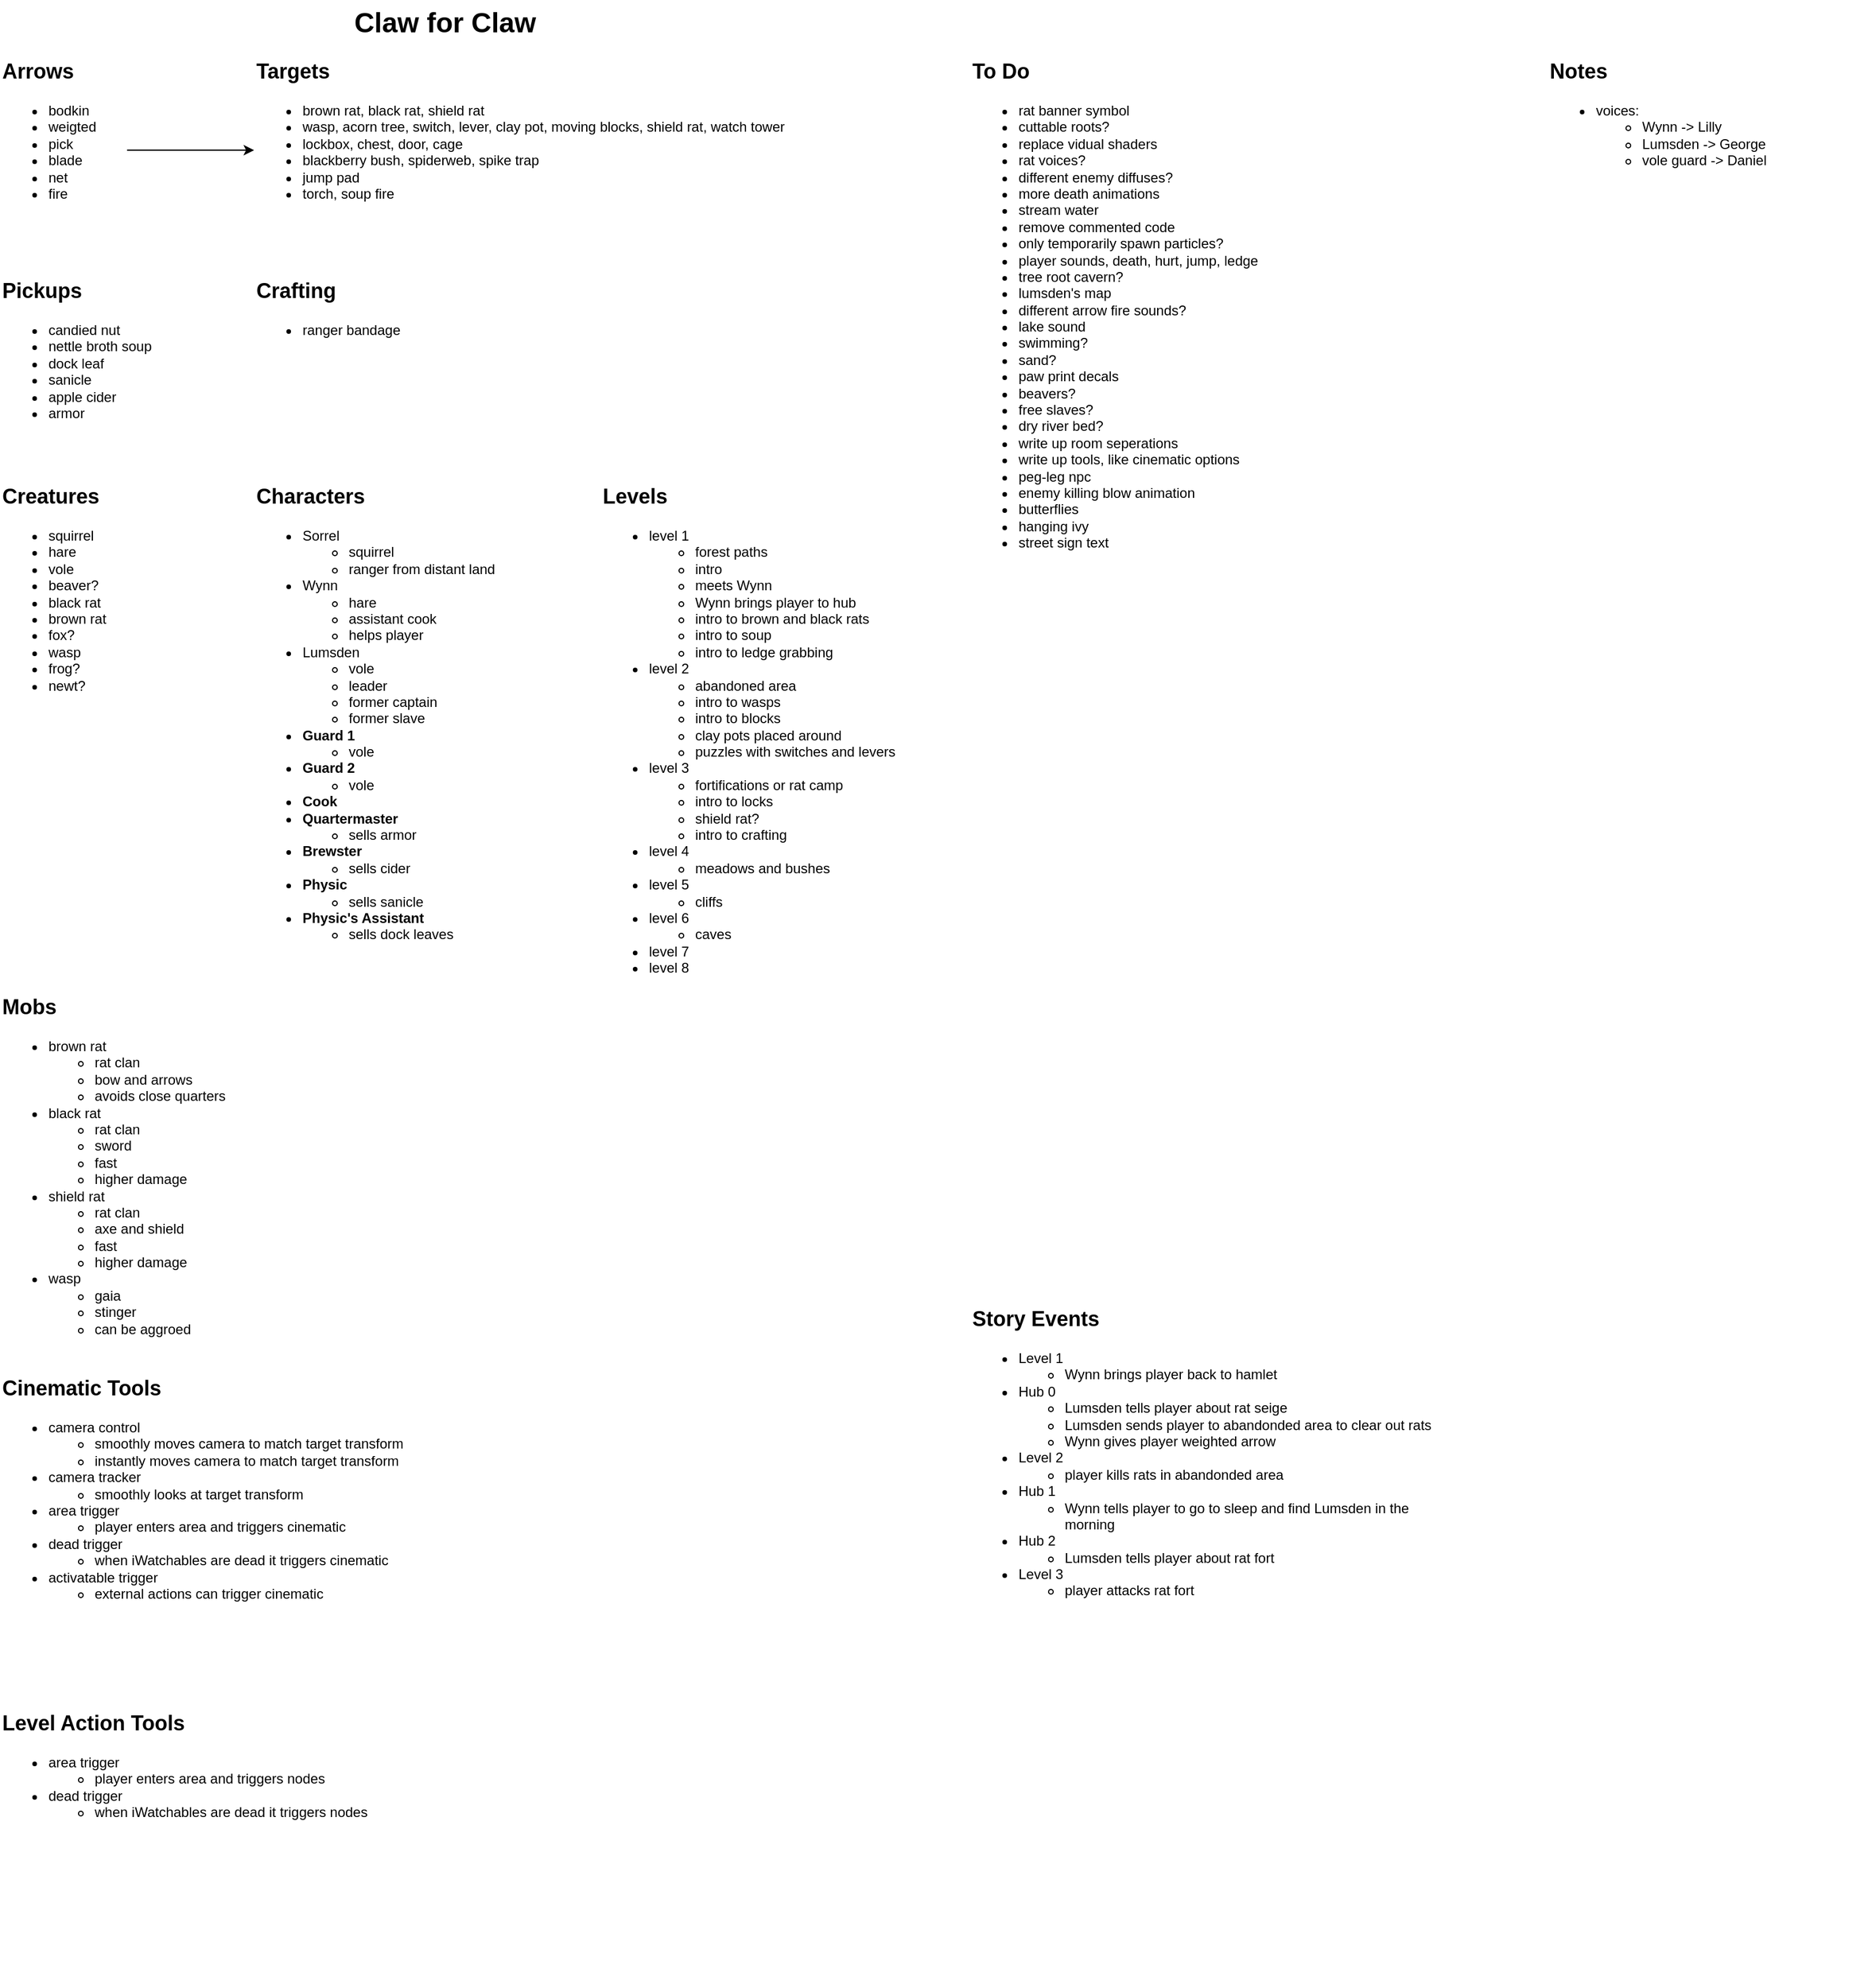 <mxfile version="26.0.4">
  <diagram name="Page-1" id="VGnpG6ZWJcaiQAcUuiWh">
    <mxGraphModel dx="1434" dy="854" grid="1" gridSize="10" guides="1" tooltips="1" connect="1" arrows="1" fold="1" page="1" pageScale="1" pageWidth="850" pageHeight="1100" math="0" shadow="0">
      <root>
        <mxCell id="0" />
        <mxCell id="1" parent="0" />
        <mxCell id="WffGR1eu-c3lRZ9H5UbW-1" value="Claw for Claw" style="text;strokeColor=none;fillColor=none;html=1;fontSize=24;fontStyle=1;verticalAlign=middle;align=center;" parent="1" vertex="1">
          <mxGeometry x="375" width="100" height="40" as="geometry" />
        </mxCell>
        <mxCell id="WffGR1eu-c3lRZ9H5UbW-6" style="edgeStyle=orthogonalEdgeStyle;rounded=0;orthogonalLoop=1;jettySize=auto;html=1;exitX=1;exitY=0.5;exitDx=0;exitDy=0;entryX=0;entryY=0.5;entryDx=0;entryDy=0;" parent="1" source="WffGR1eu-c3lRZ9H5UbW-2" target="WffGR1eu-c3lRZ9H5UbW-5" edge="1">
          <mxGeometry relative="1" as="geometry" />
        </mxCell>
        <mxCell id="WffGR1eu-c3lRZ9H5UbW-2" value="&lt;ul&gt;&lt;li&gt;bodkin&lt;/li&gt;&lt;li&gt;weigted&lt;/li&gt;&lt;li&gt;pick&lt;/li&gt;&lt;li&gt;blade&lt;/li&gt;&lt;li&gt;net&lt;/li&gt;&lt;li&gt;fire&lt;/li&gt;&lt;/ul&gt;" style="text;html=1;align=left;verticalAlign=top;whiteSpace=wrap;rounded=0;" parent="1" vertex="1">
          <mxGeometry x="40" y="70" width="110" height="120" as="geometry" />
        </mxCell>
        <mxCell id="WffGR1eu-c3lRZ9H5UbW-3" value="&lt;font style=&quot;font-size: 18px;&quot;&gt;Arrows&lt;/font&gt;" style="text;strokeColor=none;fillColor=none;html=1;fontSize=24;fontStyle=1;verticalAlign=middle;align=left;" parent="1" vertex="1">
          <mxGeometry x="40" y="40" width="100" height="40" as="geometry" />
        </mxCell>
        <mxCell id="WffGR1eu-c3lRZ9H5UbW-4" value="&lt;font style=&quot;font-size: 18px;&quot;&gt;Targets&lt;/font&gt;" style="text;strokeColor=none;fillColor=none;html=1;fontSize=24;fontStyle=1;verticalAlign=middle;align=left;" parent="1" vertex="1">
          <mxGeometry x="260" y="40" width="100" height="40" as="geometry" />
        </mxCell>
        <mxCell id="WffGR1eu-c3lRZ9H5UbW-5" value="&lt;ul&gt;&lt;li&gt;brown rat, black rat, shield rat&lt;/li&gt;&lt;li&gt;wasp, acorn tree, switch, lever, clay pot, moving blocks, shield rat, watch tower&lt;/li&gt;&lt;li&gt;lockbox, chest, door, cage&lt;/li&gt;&lt;li&gt;blackberry bush, spiderweb, spike trap&lt;/li&gt;&lt;li&gt;jump pad&lt;/li&gt;&lt;li&gt;torch, soup fire&lt;/li&gt;&lt;/ul&gt;" style="text;html=1;align=left;verticalAlign=top;whiteSpace=wrap;rounded=0;" parent="1" vertex="1">
          <mxGeometry x="260" y="70" width="530" height="120" as="geometry" />
        </mxCell>
        <mxCell id="WffGR1eu-c3lRZ9H5UbW-7" value="&lt;font style=&quot;font-size: 18px;&quot;&gt;Pickups&lt;/font&gt;" style="text;strokeColor=none;fillColor=none;html=1;fontSize=24;fontStyle=1;verticalAlign=middle;align=left;" parent="1" vertex="1">
          <mxGeometry x="40" y="230" width="100" height="40" as="geometry" />
        </mxCell>
        <mxCell id="WffGR1eu-c3lRZ9H5UbW-8" value="&lt;ul&gt;&lt;li&gt;candied nut&lt;/li&gt;&lt;li&gt;nettle broth soup&lt;/li&gt;&lt;li&gt;dock leaf&lt;/li&gt;&lt;li&gt;sanicle&lt;/li&gt;&lt;li&gt;apple cider&lt;/li&gt;&lt;li&gt;armor&lt;/li&gt;&lt;/ul&gt;" style="text;html=1;align=left;verticalAlign=top;whiteSpace=wrap;rounded=0;" parent="1" vertex="1">
          <mxGeometry x="40" y="260" width="140" height="120" as="geometry" />
        </mxCell>
        <mxCell id="WffGR1eu-c3lRZ9H5UbW-9" value="&lt;ul&gt;&lt;li&gt;ranger bandage&lt;/li&gt;&lt;/ul&gt;" style="text;html=1;align=left;verticalAlign=top;whiteSpace=wrap;rounded=0;" parent="1" vertex="1">
          <mxGeometry x="260" y="260" width="140" height="120" as="geometry" />
        </mxCell>
        <mxCell id="WffGR1eu-c3lRZ9H5UbW-10" value="&lt;font style=&quot;font-size: 18px;&quot;&gt;Crafting&lt;/font&gt;" style="text;strokeColor=none;fillColor=none;html=1;fontSize=24;fontStyle=1;verticalAlign=middle;align=left;" parent="1" vertex="1">
          <mxGeometry x="260" y="230" width="100" height="40" as="geometry" />
        </mxCell>
        <mxCell id="WffGR1eu-c3lRZ9H5UbW-11" value="&lt;ul&gt;&lt;li&gt;squirrel&lt;/li&gt;&lt;li&gt;hare&lt;/li&gt;&lt;li&gt;vole&lt;/li&gt;&lt;li&gt;beaver?&lt;/li&gt;&lt;li&gt;black rat&lt;/li&gt;&lt;li&gt;brown rat&lt;/li&gt;&lt;li&gt;fox?&lt;/li&gt;&lt;li&gt;wasp&lt;/li&gt;&lt;li&gt;frog?&lt;/li&gt;&lt;li&gt;newt?&lt;/li&gt;&lt;/ul&gt;" style="text;html=1;align=left;verticalAlign=top;whiteSpace=wrap;rounded=0;" parent="1" vertex="1">
          <mxGeometry x="40" y="438" width="140" height="152" as="geometry" />
        </mxCell>
        <mxCell id="WffGR1eu-c3lRZ9H5UbW-12" value="&lt;font style=&quot;font-size: 18px;&quot;&gt;Creatures&lt;/font&gt;" style="text;strokeColor=none;fillColor=none;html=1;fontSize=24;fontStyle=1;verticalAlign=middle;align=left;" parent="1" vertex="1">
          <mxGeometry x="40" y="408" width="100" height="40" as="geometry" />
        </mxCell>
        <mxCell id="WffGR1eu-c3lRZ9H5UbW-13" value="&lt;font style=&quot;font-size: 18px;&quot;&gt;Characters&lt;/font&gt;" style="text;strokeColor=none;fillColor=none;html=1;fontSize=24;fontStyle=1;verticalAlign=middle;align=left;" parent="1" vertex="1">
          <mxGeometry x="260" y="408" width="100" height="40" as="geometry" />
        </mxCell>
        <mxCell id="WffGR1eu-c3lRZ9H5UbW-14" value="&lt;ul&gt;&lt;li&gt;Sorrel&lt;/li&gt;&lt;ul&gt;&lt;li&gt;squirrel&lt;/li&gt;&lt;li&gt;ranger from distant land&lt;/li&gt;&lt;/ul&gt;&lt;li&gt;Wynn&lt;/li&gt;&lt;ul&gt;&lt;li&gt;hare&lt;/li&gt;&lt;li&gt;assistant cook&lt;/li&gt;&lt;li&gt;helps player&lt;/li&gt;&lt;/ul&gt;&lt;li&gt;Lumsden&lt;/li&gt;&lt;ul&gt;&lt;li&gt;vole&lt;/li&gt;&lt;li&gt;leader&lt;/li&gt;&lt;li&gt;former captain&lt;/li&gt;&lt;li&gt;former slave&lt;/li&gt;&lt;/ul&gt;&lt;li&gt;&lt;b&gt;Guard 1&lt;/b&gt;&lt;/li&gt;&lt;ul&gt;&lt;li&gt;vole&lt;/li&gt;&lt;/ul&gt;&lt;li&gt;&lt;b&gt;Guard 2&lt;/b&gt;&lt;/li&gt;&lt;ul&gt;&lt;li&gt;vole&lt;/li&gt;&lt;/ul&gt;&lt;li&gt;&lt;b&gt;Cook&lt;/b&gt;&lt;/li&gt;&lt;li&gt;&lt;b&gt;Quartermaster&lt;/b&gt;&lt;/li&gt;&lt;ul&gt;&lt;li&gt;sells armor&lt;/li&gt;&lt;/ul&gt;&lt;li&gt;&lt;b&gt;Brewster&lt;/b&gt;&lt;/li&gt;&lt;ul&gt;&lt;li&gt;sells cider&lt;/li&gt;&lt;/ul&gt;&lt;li&gt;&lt;b&gt;Physic&lt;/b&gt;&lt;/li&gt;&lt;ul&gt;&lt;li&gt;sells sanicle&lt;/li&gt;&lt;/ul&gt;&lt;li&gt;&lt;b&gt;Physic&#39;s Assistant&lt;/b&gt;&lt;/li&gt;&lt;ul&gt;&lt;li&gt;sells dock leaves&lt;/li&gt;&lt;/ul&gt;&lt;/ul&gt;" style="text;html=1;align=left;verticalAlign=top;whiteSpace=wrap;rounded=0;" parent="1" vertex="1">
          <mxGeometry x="260" y="438" width="240" height="402" as="geometry" />
        </mxCell>
        <mxCell id="WffGR1eu-c3lRZ9H5UbW-21" value="&lt;font style=&quot;font-size: 18px;&quot;&gt;Levels&lt;/font&gt;" style="text;strokeColor=none;fillColor=none;html=1;fontSize=24;fontStyle=1;verticalAlign=middle;align=left;" parent="1" vertex="1">
          <mxGeometry x="560" y="408" width="100" height="40" as="geometry" />
        </mxCell>
        <mxCell id="WffGR1eu-c3lRZ9H5UbW-22" value="&lt;ul&gt;&lt;li&gt;level 1&lt;/li&gt;&lt;ul&gt;&lt;li&gt;forest paths&lt;/li&gt;&lt;li&gt;intro&lt;/li&gt;&lt;li&gt;meets Wynn&lt;/li&gt;&lt;li&gt;Wynn brings player to hub&lt;/li&gt;&lt;li&gt;intro to brown and black rats&lt;/li&gt;&lt;li&gt;intro to soup&lt;/li&gt;&lt;li&gt;intro to ledge grabbing&lt;/li&gt;&lt;/ul&gt;&lt;li&gt;level 2&lt;/li&gt;&lt;ul&gt;&lt;li&gt;abandoned area&lt;/li&gt;&lt;li&gt;intro to wasps&lt;/li&gt;&lt;li&gt;intro to blocks&lt;/li&gt;&lt;li&gt;clay pots placed around&lt;/li&gt;&lt;li&gt;puzzles with switches and levers&lt;/li&gt;&lt;/ul&gt;&lt;li&gt;level 3&lt;/li&gt;&lt;ul&gt;&lt;li&gt;fortifications or rat camp&lt;/li&gt;&lt;li&gt;intro to locks&lt;/li&gt;&lt;li&gt;&lt;span style=&quot;background-color: transparent; color: light-dark(rgb(0, 0, 0), rgb(255, 255, 255));&quot;&gt;shield rat?&lt;/span&gt;&lt;br&gt;&lt;/li&gt;&lt;li&gt;&lt;span style=&quot;background-color: transparent; color: light-dark(rgb(0, 0, 0), rgb(255, 255, 255));&quot;&gt;intro to crafting&lt;/span&gt;&lt;/li&gt;&lt;/ul&gt;&lt;li&gt;level 4&lt;/li&gt;&lt;ul&gt;&lt;li&gt;meadows and bushes&lt;/li&gt;&lt;/ul&gt;&lt;li&gt;level 5&lt;/li&gt;&lt;ul&gt;&lt;li&gt;cliffs&lt;/li&gt;&lt;/ul&gt;&lt;li&gt;level 6&lt;/li&gt;&lt;ul&gt;&lt;li&gt;caves&lt;/li&gt;&lt;/ul&gt;&lt;li&gt;level 7&lt;/li&gt;&lt;li&gt;level 8&lt;/li&gt;&lt;/ul&gt;" style="text;html=1;align=left;verticalAlign=top;whiteSpace=wrap;rounded=0;" parent="1" vertex="1">
          <mxGeometry x="560" y="438" width="280" height="402" as="geometry" />
        </mxCell>
        <mxCell id="o01DRCX-HApN9dWYZktG-2" value="&lt;font style=&quot;font-size: 18px;&quot;&gt;To Do&lt;/font&gt;" style="text;strokeColor=none;fillColor=none;html=1;fontSize=24;fontStyle=1;verticalAlign=middle;align=left;" parent="1" vertex="1">
          <mxGeometry x="880" y="40" width="100" height="40" as="geometry" />
        </mxCell>
        <mxCell id="o01DRCX-HApN9dWYZktG-3" value="&lt;ul&gt;&lt;li&gt;rat banner symbol&lt;/li&gt;&lt;li&gt;cuttable roots?&lt;/li&gt;&lt;li&gt;replace vidual shaders&lt;/li&gt;&lt;li&gt;rat voices?&lt;/li&gt;&lt;li&gt;different enemy diffuses?&lt;/li&gt;&lt;li&gt;more death animations&lt;/li&gt;&lt;li&gt;&lt;span style=&quot;background-color: transparent; color: light-dark(rgb(0, 0, 0), rgb(255, 255, 255));&quot;&gt;stream water&lt;/span&gt;&lt;br&gt;&lt;/li&gt;&lt;li&gt;remove commented code&lt;/li&gt;&lt;li&gt;only temporarily spawn particles?&lt;/li&gt;&lt;li&gt;player sounds, death, hurt, jump, ledge&lt;/li&gt;&lt;li&gt;tree root cavern?&lt;/li&gt;&lt;li&gt;lumsden&#39;s map&lt;/li&gt;&lt;li&gt;different arrow fire sounds?&lt;/li&gt;&lt;li&gt;lake sound&lt;/li&gt;&lt;li&gt;swimming?&lt;/li&gt;&lt;li&gt;sand?&lt;/li&gt;&lt;li&gt;paw print decals&lt;/li&gt;&lt;li&gt;beavers?&lt;/li&gt;&lt;li&gt;free slaves?&lt;/li&gt;&lt;li&gt;dry river bed?&lt;/li&gt;&lt;li&gt;write up room seperations&lt;/li&gt;&lt;li&gt;write up tools, like cinematic options&lt;/li&gt;&lt;li&gt;peg-leg npc&lt;/li&gt;&lt;li&gt;enemy killing blow animation&lt;/li&gt;&lt;li&gt;butterflies&lt;/li&gt;&lt;li&gt;hanging ivy&lt;/li&gt;&lt;li&gt;street sign text&lt;/li&gt;&lt;/ul&gt;" style="text;html=1;align=left;verticalAlign=top;whiteSpace=wrap;rounded=0;" parent="1" vertex="1">
          <mxGeometry x="880" y="70" width="280" height="440" as="geometry" />
        </mxCell>
        <mxCell id="wdhLiy8mwDhE1vv7XKtG-1" value="&lt;font style=&quot;font-size: 18px;&quot;&gt;Mobs&lt;/font&gt;" style="text;strokeColor=none;fillColor=none;html=1;fontSize=24;fontStyle=1;verticalAlign=middle;align=left;" parent="1" vertex="1">
          <mxGeometry x="40" y="850" width="100" height="40" as="geometry" />
        </mxCell>
        <mxCell id="wdhLiy8mwDhE1vv7XKtG-2" value="&lt;ul&gt;&lt;li&gt;brown rat&lt;/li&gt;&lt;ul&gt;&lt;li&gt;rat clan&lt;/li&gt;&lt;li&gt;bow and arrows&lt;/li&gt;&lt;li&gt;avoids close quarters&lt;/li&gt;&lt;/ul&gt;&lt;li&gt;black rat&lt;/li&gt;&lt;ul&gt;&lt;li&gt;rat clan&lt;/li&gt;&lt;li&gt;sword&lt;/li&gt;&lt;li&gt;fast&lt;/li&gt;&lt;li&gt;higher damage&lt;/li&gt;&lt;/ul&gt;&lt;li&gt;shield rat&lt;/li&gt;&lt;ul&gt;&lt;li&gt;rat clan&lt;/li&gt;&lt;li&gt;axe and shield&lt;/li&gt;&lt;li&gt;fast&lt;/li&gt;&lt;li&gt;higher damage&lt;/li&gt;&lt;/ul&gt;&lt;li&gt;wasp&lt;/li&gt;&lt;ul&gt;&lt;li&gt;gaia&lt;/li&gt;&lt;li&gt;stinger&lt;/li&gt;&lt;li&gt;can be aggroed&lt;/li&gt;&lt;/ul&gt;&lt;/ul&gt;" style="text;html=1;align=left;verticalAlign=top;whiteSpace=wrap;rounded=0;" parent="1" vertex="1">
          <mxGeometry x="40" y="880" width="240" height="280" as="geometry" />
        </mxCell>
        <mxCell id="q0sHkUVkZwuxz5AlXocq-1" value="&lt;ul&gt;&lt;li&gt;camera control&lt;/li&gt;&lt;ul&gt;&lt;li&gt;smoothly moves camera to match target transform&lt;/li&gt;&lt;li&gt;instantly moves camera to match target transform&lt;/li&gt;&lt;/ul&gt;&lt;li&gt;&lt;span style=&quot;background-color: transparent; color: light-dark(rgb(0, 0, 0), rgb(255, 255, 255));&quot;&gt;camera tracker&lt;/span&gt;&lt;br&gt;&lt;/li&gt;&lt;ul&gt;&lt;li&gt;smoothly looks at target transform&lt;/li&gt;&lt;/ul&gt;&lt;li&gt;area trigger&lt;/li&gt;&lt;ul&gt;&lt;li&gt;player enters area and triggers cinematic&lt;/li&gt;&lt;/ul&gt;&lt;li&gt;dead trigger&lt;/li&gt;&lt;ul&gt;&lt;li&gt;when iWatchables are dead it triggers cinematic&lt;/li&gt;&lt;/ul&gt;&lt;li&gt;activatable trigger&lt;/li&gt;&lt;ul&gt;&lt;li&gt;external actions can trigger cinematic&lt;/li&gt;&lt;/ul&gt;&lt;/ul&gt;" style="text;html=1;align=left;verticalAlign=top;whiteSpace=wrap;rounded=0;" parent="1" vertex="1">
          <mxGeometry x="40" y="1210" width="370" height="220" as="geometry" />
        </mxCell>
        <mxCell id="q0sHkUVkZwuxz5AlXocq-2" value="&lt;font style=&quot;font-size: 18px;&quot;&gt;Cinematic Tools&lt;/font&gt;" style="text;strokeColor=none;fillColor=none;html=1;fontSize=24;fontStyle=1;verticalAlign=middle;align=left;" parent="1" vertex="1">
          <mxGeometry x="40" y="1180" width="100" height="40" as="geometry" />
        </mxCell>
        <mxCell id="flKtNtdEUSvzNa3BDP32-1" value="&lt;font style=&quot;font-size: 18px;&quot;&gt;Story Events&lt;/font&gt;" style="text;strokeColor=none;fillColor=none;html=1;fontSize=24;fontStyle=1;verticalAlign=middle;align=left;" parent="1" vertex="1">
          <mxGeometry x="880" y="1120" width="100" height="40" as="geometry" />
        </mxCell>
        <mxCell id="flKtNtdEUSvzNa3BDP32-2" value="&lt;ul&gt;&lt;li&gt;Level 1&lt;/li&gt;&lt;ul&gt;&lt;li&gt;Wynn brings player back to hamlet&lt;/li&gt;&lt;/ul&gt;&lt;li&gt;Hub 0&lt;/li&gt;&lt;ul&gt;&lt;li&gt;Lumsden tells player about rat seige&lt;/li&gt;&lt;li&gt;Lumsden sends player to abandonded area to clear out rats&lt;/li&gt;&lt;li&gt;Wynn gives player weighted arrow&lt;/li&gt;&lt;/ul&gt;&lt;li&gt;Level 2&lt;/li&gt;&lt;ul&gt;&lt;li&gt;player kills rats in abandonded area&lt;/li&gt;&lt;/ul&gt;&lt;li&gt;Hub 1&lt;/li&gt;&lt;ul&gt;&lt;li&gt;Wynn tells player to go to sleep and find Lumsden in the morning&lt;/li&gt;&lt;/ul&gt;&lt;li&gt;Hub 2&lt;/li&gt;&lt;ul&gt;&lt;li&gt;Lumsden tells player about rat fort&lt;/li&gt;&lt;/ul&gt;&lt;li&gt;Level 3&lt;/li&gt;&lt;ul&gt;&lt;li&gt;player attacks rat fort&lt;/li&gt;&lt;/ul&gt;&lt;/ul&gt;" style="text;html=1;align=left;verticalAlign=top;whiteSpace=wrap;rounded=0;" parent="1" vertex="1">
          <mxGeometry x="880" y="1150" width="420" height="440" as="geometry" />
        </mxCell>
        <mxCell id="kkg7lZgBQ40nT7mrcYzT-1" value="&lt;ul&gt;&lt;li&gt;voices:&lt;/li&gt;&lt;ul&gt;&lt;li&gt;Wynn -&amp;gt; Lilly&lt;/li&gt;&lt;li&gt;Lumsden -&amp;gt; George&lt;/li&gt;&lt;li&gt;vole guard -&amp;gt; Daniel&lt;/li&gt;&lt;/ul&gt;&lt;/ul&gt;" style="text;html=1;align=left;verticalAlign=top;whiteSpace=wrap;rounded=0;" parent="1" vertex="1">
          <mxGeometry x="1380" y="70" width="280" height="440" as="geometry" />
        </mxCell>
        <mxCell id="kkg7lZgBQ40nT7mrcYzT-2" value="&lt;font style=&quot;font-size: 18px;&quot;&gt;Notes&lt;/font&gt;" style="text;strokeColor=none;fillColor=none;html=1;fontSize=24;fontStyle=1;verticalAlign=middle;align=left;" parent="1" vertex="1">
          <mxGeometry x="1380" y="40" width="100" height="40" as="geometry" />
        </mxCell>
        <mxCell id="hZoXpqKc2_ri1BT8yf_b-1" value="&lt;ul&gt;&lt;li&gt;area trigger&lt;/li&gt;&lt;ul&gt;&lt;li&gt;player enters area and triggers nodes&lt;/li&gt;&lt;/ul&gt;&lt;li&gt;dead trigger&lt;/li&gt;&lt;ul&gt;&lt;li&gt;when iWatchables are dead it triggers nodes&lt;/li&gt;&lt;/ul&gt;&lt;/ul&gt;" style="text;html=1;align=left;verticalAlign=top;whiteSpace=wrap;rounded=0;" parent="1" vertex="1">
          <mxGeometry x="40" y="1500" width="370" height="220" as="geometry" />
        </mxCell>
        <mxCell id="hZoXpqKc2_ri1BT8yf_b-2" value="&lt;font style=&quot;font-size: 18px;&quot;&gt;Level Action Tools&lt;/font&gt;" style="text;strokeColor=none;fillColor=none;html=1;fontSize=24;fontStyle=1;verticalAlign=middle;align=left;" parent="1" vertex="1">
          <mxGeometry x="40" y="1470" width="100" height="40" as="geometry" />
        </mxCell>
      </root>
    </mxGraphModel>
  </diagram>
</mxfile>

